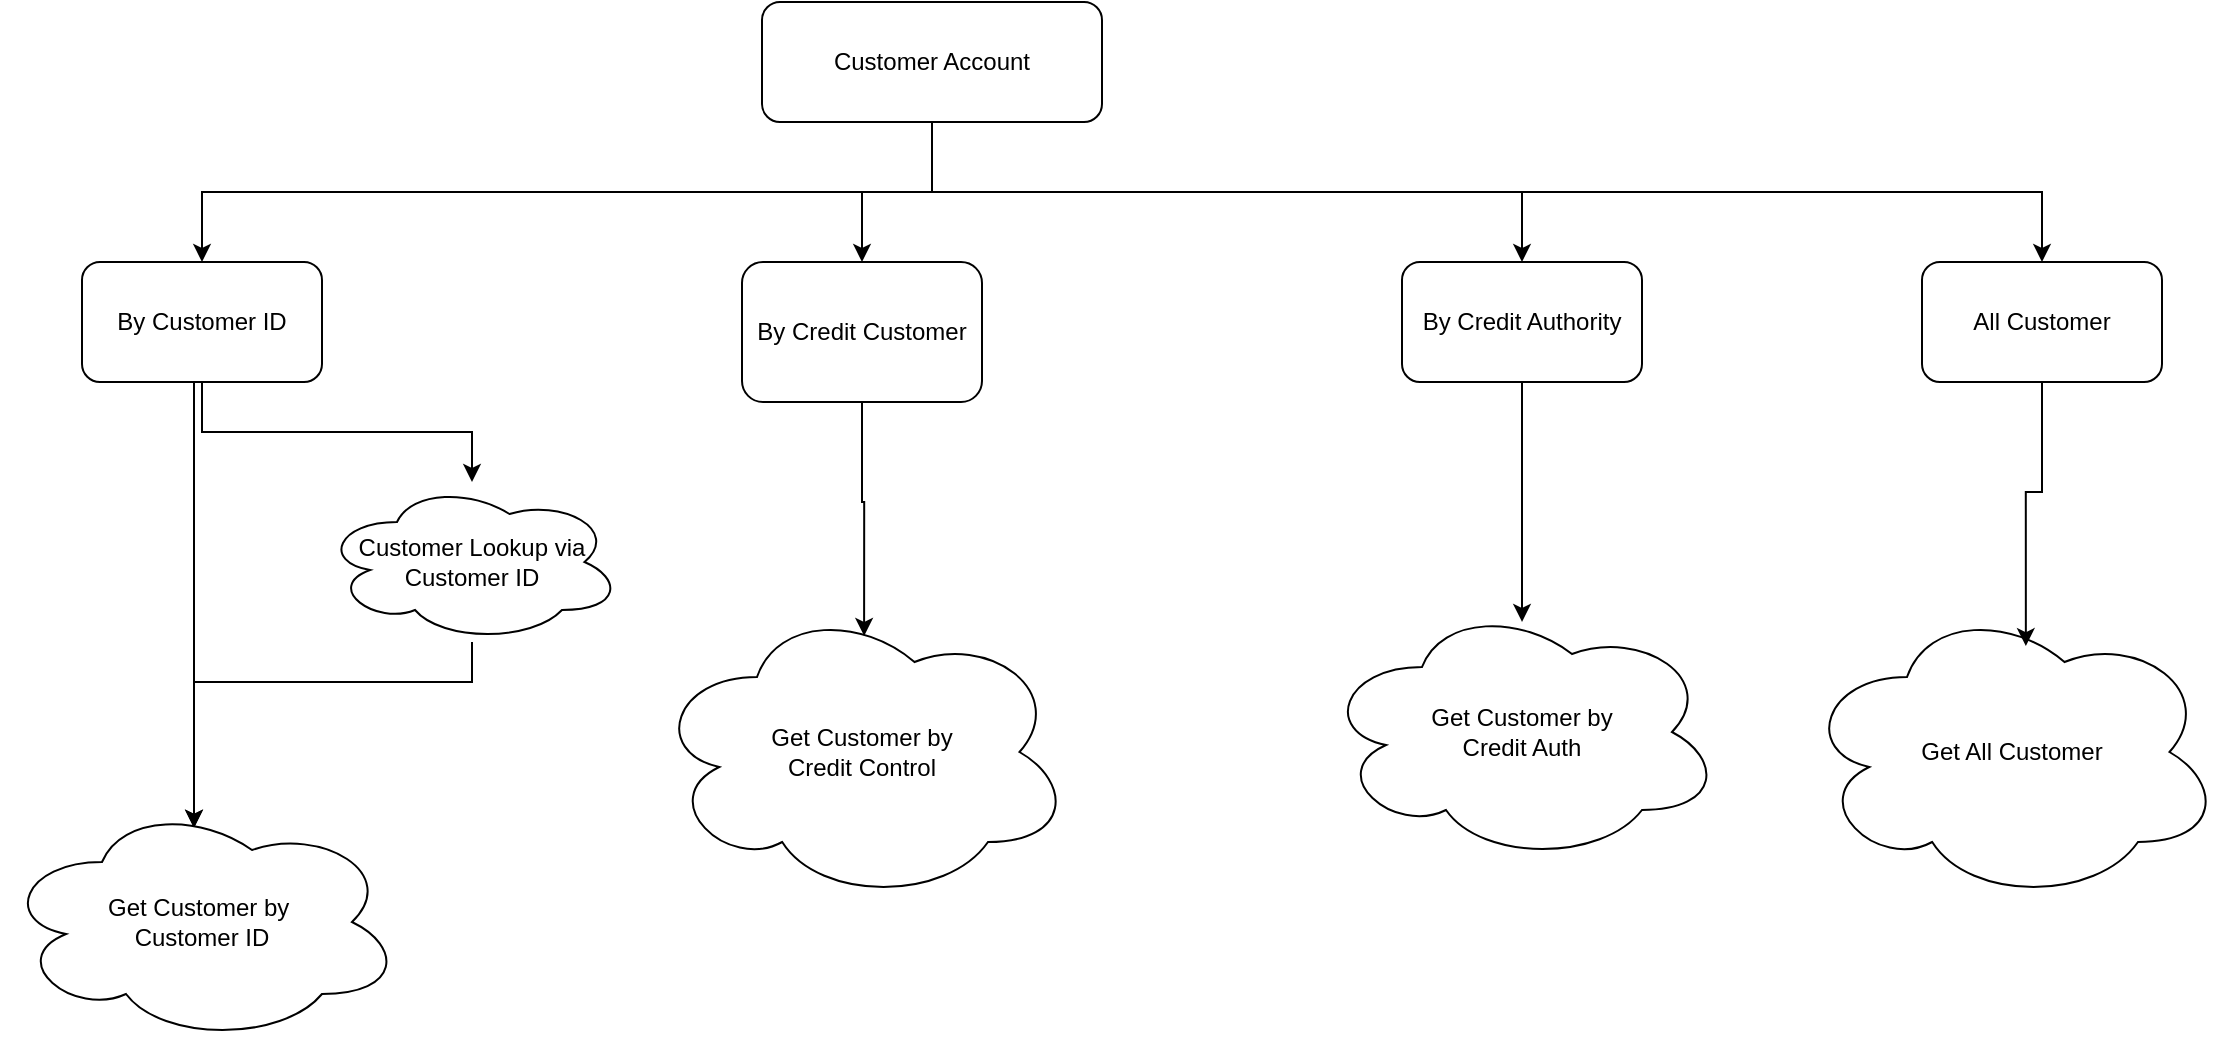 <mxfile version="26.0.2">
  <diagram name="Page-1" id="kG_FBuN2hUhvBkDVuRg0">
    <mxGraphModel dx="1426" dy="791" grid="1" gridSize="10" guides="1" tooltips="1" connect="1" arrows="1" fold="1" page="1" pageScale="1" pageWidth="1700" pageHeight="1100" math="0" shadow="0">
      <root>
        <mxCell id="0" />
        <mxCell id="1" parent="0" />
        <mxCell id="UDx6uojyUzYq42GVyFvS-1" style="edgeStyle=orthogonalEdgeStyle;rounded=0;orthogonalLoop=1;jettySize=auto;html=1;exitX=0.5;exitY=1;exitDx=0;exitDy=0;" parent="1" source="UDx6uojyUzYq42GVyFvS-5" target="UDx6uojyUzYq42GVyFvS-8" edge="1">
          <mxGeometry relative="1" as="geometry" />
        </mxCell>
        <mxCell id="UDx6uojyUzYq42GVyFvS-2" style="edgeStyle=orthogonalEdgeStyle;rounded=0;orthogonalLoop=1;jettySize=auto;html=1;exitX=0.5;exitY=1;exitDx=0;exitDy=0;" parent="1" source="UDx6uojyUzYq42GVyFvS-5" target="UDx6uojyUzYq42GVyFvS-9" edge="1">
          <mxGeometry relative="1" as="geometry" />
        </mxCell>
        <mxCell id="UDx6uojyUzYq42GVyFvS-3" style="edgeStyle=orthogonalEdgeStyle;rounded=0;orthogonalLoop=1;jettySize=auto;html=1;exitX=0.5;exitY=1;exitDx=0;exitDy=0;" parent="1" source="UDx6uojyUzYq42GVyFvS-5" target="UDx6uojyUzYq42GVyFvS-10" edge="1">
          <mxGeometry relative="1" as="geometry" />
        </mxCell>
        <mxCell id="UDx6uojyUzYq42GVyFvS-4" style="edgeStyle=orthogonalEdgeStyle;rounded=0;orthogonalLoop=1;jettySize=auto;html=1;exitX=0.5;exitY=1;exitDx=0;exitDy=0;" parent="1" source="UDx6uojyUzYq42GVyFvS-5" target="UDx6uojyUzYq42GVyFvS-11" edge="1">
          <mxGeometry relative="1" as="geometry" />
        </mxCell>
        <mxCell id="UDx6uojyUzYq42GVyFvS-5" value="Customer Account" style="rounded=1;whiteSpace=wrap;html=1;" parent="1" vertex="1">
          <mxGeometry x="530" y="40" width="170" height="60" as="geometry" />
        </mxCell>
        <mxCell id="UDx6uojyUzYq42GVyFvS-6" style="edgeStyle=orthogonalEdgeStyle;rounded=0;orthogonalLoop=1;jettySize=auto;html=1;exitX=0.5;exitY=1;exitDx=0;exitDy=0;" parent="1" source="UDx6uojyUzYq42GVyFvS-8" target="UDx6uojyUzYq42GVyFvS-13" edge="1">
          <mxGeometry relative="1" as="geometry" />
        </mxCell>
        <mxCell id="UDx6uojyUzYq42GVyFvS-7" style="edgeStyle=orthogonalEdgeStyle;rounded=0;orthogonalLoop=1;jettySize=auto;html=1;exitX=0.5;exitY=1;exitDx=0;exitDy=0;entryX=0.48;entryY=0.107;entryDx=0;entryDy=0;entryPerimeter=0;" parent="1" source="UDx6uojyUzYq42GVyFvS-8" target="UDx6uojyUzYq42GVyFvS-14" edge="1">
          <mxGeometry relative="1" as="geometry">
            <Array as="points">
              <mxPoint x="246" y="230" />
            </Array>
          </mxGeometry>
        </mxCell>
        <mxCell id="UDx6uojyUzYq42GVyFvS-8" value="By Customer ID" style="rounded=1;whiteSpace=wrap;html=1;" parent="1" vertex="1">
          <mxGeometry x="190" y="170" width="120" height="60" as="geometry" />
        </mxCell>
        <mxCell id="UDx6uojyUzYq42GVyFvS-9" value="By Credit Customer" style="rounded=1;whiteSpace=wrap;html=1;" parent="1" vertex="1">
          <mxGeometry x="520" y="170" width="120" height="70" as="geometry" />
        </mxCell>
        <mxCell id="UDx6uojyUzYq42GVyFvS-10" value="By Credit Authority" style="rounded=1;whiteSpace=wrap;html=1;" parent="1" vertex="1">
          <mxGeometry x="850" y="170" width="120" height="60" as="geometry" />
        </mxCell>
        <mxCell id="UDx6uojyUzYq42GVyFvS-11" value="All Customer" style="rounded=1;whiteSpace=wrap;html=1;" parent="1" vertex="1">
          <mxGeometry x="1110" y="170" width="120" height="60" as="geometry" />
        </mxCell>
        <mxCell id="UDx6uojyUzYq42GVyFvS-12" style="edgeStyle=orthogonalEdgeStyle;rounded=0;orthogonalLoop=1;jettySize=auto;html=1;entryX=0.48;entryY=0.108;entryDx=0;entryDy=0;entryPerimeter=0;" parent="1" source="UDx6uojyUzYq42GVyFvS-13" target="UDx6uojyUzYq42GVyFvS-14" edge="1">
          <mxGeometry relative="1" as="geometry">
            <mxPoint x="230" y="460" as="targetPoint" />
            <Array as="points">
              <mxPoint x="385" y="380" />
              <mxPoint x="246" y="380" />
            </Array>
          </mxGeometry>
        </mxCell>
        <mxCell id="UDx6uojyUzYq42GVyFvS-13" value="Customer Lookup via Customer ID" style="ellipse;shape=cloud;whiteSpace=wrap;html=1;" parent="1" vertex="1">
          <mxGeometry x="310" y="280" width="150" height="80" as="geometry" />
        </mxCell>
        <UserObject label="Get Customer by&amp;nbsp;&lt;div&gt;Customer ID&lt;/div&gt;" link="https://viewer.diagrams.net/?tags=%7B%7D&amp;lightbox=1&amp;highlight=0000ff&amp;edit=_blank&amp;layers=1&amp;nav=1&amp;title=Get_Customer_Info.drawio#Uhttps%3A%2F%2Fraw.githubusercontent.com%2Feme-invera%2FCustomer_Maintenance%2Fmain%2FGet_Customer_Info.drawio" id="UDx6uojyUzYq42GVyFvS-14">
          <mxCell style="ellipse;shape=cloud;whiteSpace=wrap;html=1;" parent="1" vertex="1">
            <mxGeometry x="150" y="440" width="200" height="120" as="geometry" />
          </mxCell>
        </UserObject>
        <UserObject label="Get Customer by &lt;br&gt;Credit Control" link="https://viewer.diagrams.net/?tags=%7B%7D&amp;lightbox=1&amp;highlight=0000ff&amp;edit=_blank&amp;layers=1&amp;nav=1&amp;title=Get_Customer_by_Credit_Ctl.drawio#Uhttps%3A%2F%2Fraw.githubusercontent.com%2Feme-invera%2FCustomer_Maintenance%2Fmain%2FGet_Customer_by_Credit_Ctl.drawio" id="D4cSTHeU-V22fXWQ750U-1">
          <mxCell style="ellipse;shape=cloud;whiteSpace=wrap;html=1;" parent="1" vertex="1">
            <mxGeometry x="475" y="340" width="210" height="150" as="geometry" />
          </mxCell>
        </UserObject>
        <mxCell id="D4cSTHeU-V22fXWQ750U-2" style="edgeStyle=orthogonalEdgeStyle;rounded=0;orthogonalLoop=1;jettySize=auto;html=1;exitX=0.5;exitY=1;exitDx=0;exitDy=0;entryX=0.505;entryY=0.113;entryDx=0;entryDy=0;entryPerimeter=0;" parent="1" source="UDx6uojyUzYq42GVyFvS-9" target="D4cSTHeU-V22fXWQ750U-1" edge="1">
          <mxGeometry relative="1" as="geometry" />
        </mxCell>
        <mxCell id="D4cSTHeU-V22fXWQ750U-4" style="edgeStyle=orthogonalEdgeStyle;rounded=0;orthogonalLoop=1;jettySize=auto;html=1;exitX=0.5;exitY=1;exitDx=0;exitDy=0;entryX=0.5;entryY=0.133;entryDx=0;entryDy=0;entryPerimeter=0;" parent="1" source="UDx6uojyUzYq42GVyFvS-10" edge="1">
          <mxGeometry relative="1" as="geometry">
            <mxPoint x="910" y="349.95" as="targetPoint" />
          </mxGeometry>
        </mxCell>
        <mxCell id="D4cSTHeU-V22fXWQ750U-5" value="Get All Customer" style="ellipse;shape=cloud;whiteSpace=wrap;html=1;" parent="1" vertex="1">
          <mxGeometry x="1050" y="340" width="210" height="150" as="geometry" />
        </mxCell>
        <mxCell id="D4cSTHeU-V22fXWQ750U-6" style="edgeStyle=orthogonalEdgeStyle;rounded=0;orthogonalLoop=1;jettySize=auto;html=1;exitX=0.5;exitY=1;exitDx=0;exitDy=0;entryX=0.533;entryY=0.147;entryDx=0;entryDy=0;entryPerimeter=0;" parent="1" source="UDx6uojyUzYq42GVyFvS-11" target="D4cSTHeU-V22fXWQ750U-5" edge="1">
          <mxGeometry relative="1" as="geometry" />
        </mxCell>
        <UserObject label="Get Customer by&lt;br&gt;Credit Auth" link="https://viewer.diagrams.net/?tags=%7B%7D&amp;lightbox=1&amp;highlight=0000ff&amp;edit=_blank&amp;layers=1&amp;nav=1&amp;title=Get_Customer_Id_by_Credit_Authority.drawio#Uhttps%3A%2F%2Fraw.githubusercontent.com%2Feme-invera%2FCustomer_Maintenance%2Fmain%2FGet_Customer_Id_by_Credit_Authority.drawio" id="06SlPxcYGy8qTjTvS0u--1">
          <mxCell style="ellipse;shape=cloud;whiteSpace=wrap;html=1;" parent="1" vertex="1">
            <mxGeometry x="810" y="340" width="200" height="130" as="geometry" />
          </mxCell>
        </UserObject>
      </root>
    </mxGraphModel>
  </diagram>
</mxfile>

